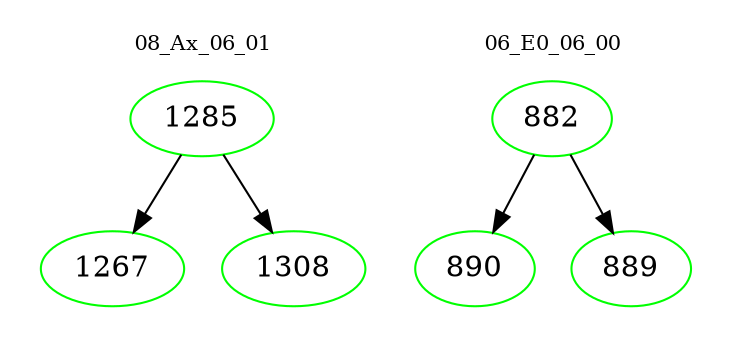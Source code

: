 digraph{
subgraph cluster_0 {
color = white
label = "08_Ax_06_01";
fontsize=10;
T0_1285 [label="1285", color="green"]
T0_1285 -> T0_1267 [color="black"]
T0_1267 [label="1267", color="green"]
T0_1285 -> T0_1308 [color="black"]
T0_1308 [label="1308", color="green"]
}
subgraph cluster_1 {
color = white
label = "06_E0_06_00";
fontsize=10;
T1_882 [label="882", color="green"]
T1_882 -> T1_890 [color="black"]
T1_890 [label="890", color="green"]
T1_882 -> T1_889 [color="black"]
T1_889 [label="889", color="green"]
}
}
